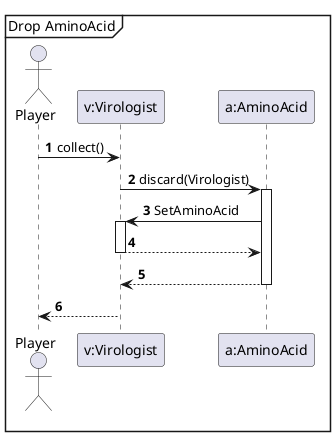 @startuml
'https://plantuml.com/sequence-diagram

autonumber
Mainframe Drop AminoAcid
actor Player
Player -> "v:Virologist": collect()
"v:Virologist"->"a:AminoAcid"++:discard(Virologist)
"a:AminoAcid"->"v:Virologist":SetAminoAcid
activate "v:Virologist"
"v:Virologist"-->"a:AminoAcid"
deactivate "v:Virologist"
"a:AminoAcid"-->"v:Virologist"--
"v:Virologist"-->Player

@enduml